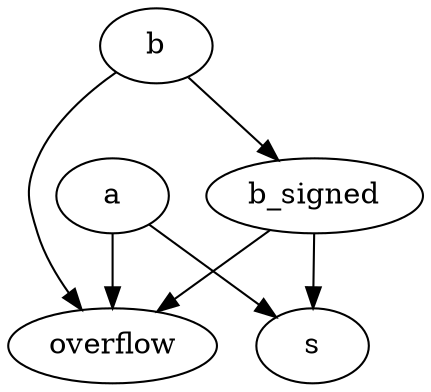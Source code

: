 strict digraph "" {
	a -> s	[weight=1.0];
	a -> overflow	[weight=1.0];
	b -> overflow	[weight=1.0];
	b -> b_signed	[weight=1.0];
	b_signed -> s	[weight=1.0];
	b_signed -> overflow	[weight=1.0];
}
